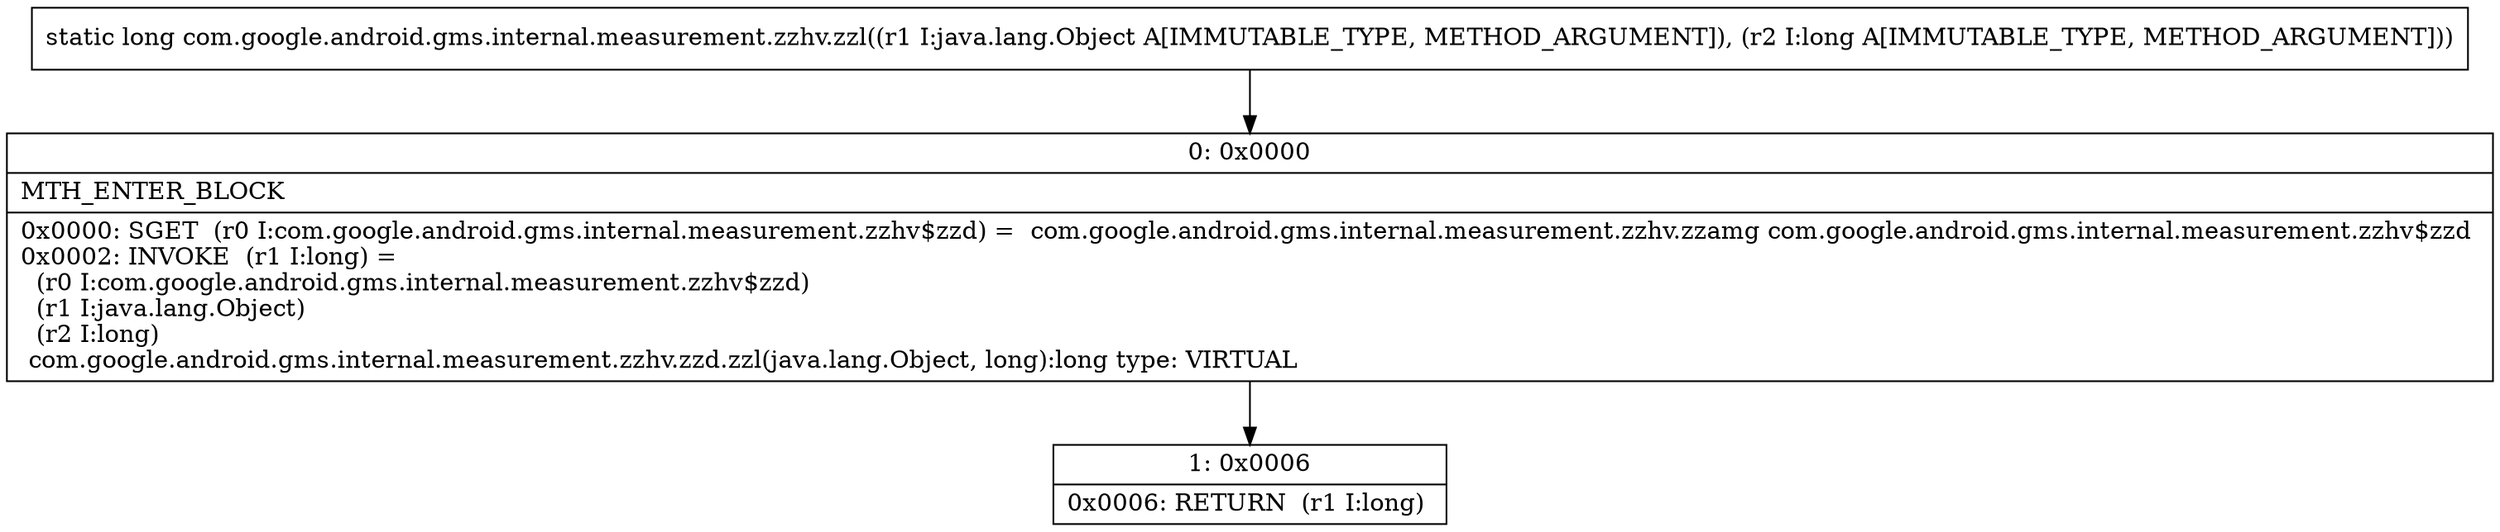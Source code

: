 digraph "CFG forcom.google.android.gms.internal.measurement.zzhv.zzl(Ljava\/lang\/Object;J)J" {
Node_0 [shape=record,label="{0\:\ 0x0000|MTH_ENTER_BLOCK\l|0x0000: SGET  (r0 I:com.google.android.gms.internal.measurement.zzhv$zzd) =  com.google.android.gms.internal.measurement.zzhv.zzamg com.google.android.gms.internal.measurement.zzhv$zzd \l0x0002: INVOKE  (r1 I:long) = \l  (r0 I:com.google.android.gms.internal.measurement.zzhv$zzd)\l  (r1 I:java.lang.Object)\l  (r2 I:long)\l com.google.android.gms.internal.measurement.zzhv.zzd.zzl(java.lang.Object, long):long type: VIRTUAL \l}"];
Node_1 [shape=record,label="{1\:\ 0x0006|0x0006: RETURN  (r1 I:long) \l}"];
MethodNode[shape=record,label="{static long com.google.android.gms.internal.measurement.zzhv.zzl((r1 I:java.lang.Object A[IMMUTABLE_TYPE, METHOD_ARGUMENT]), (r2 I:long A[IMMUTABLE_TYPE, METHOD_ARGUMENT])) }"];
MethodNode -> Node_0;
Node_0 -> Node_1;
}

